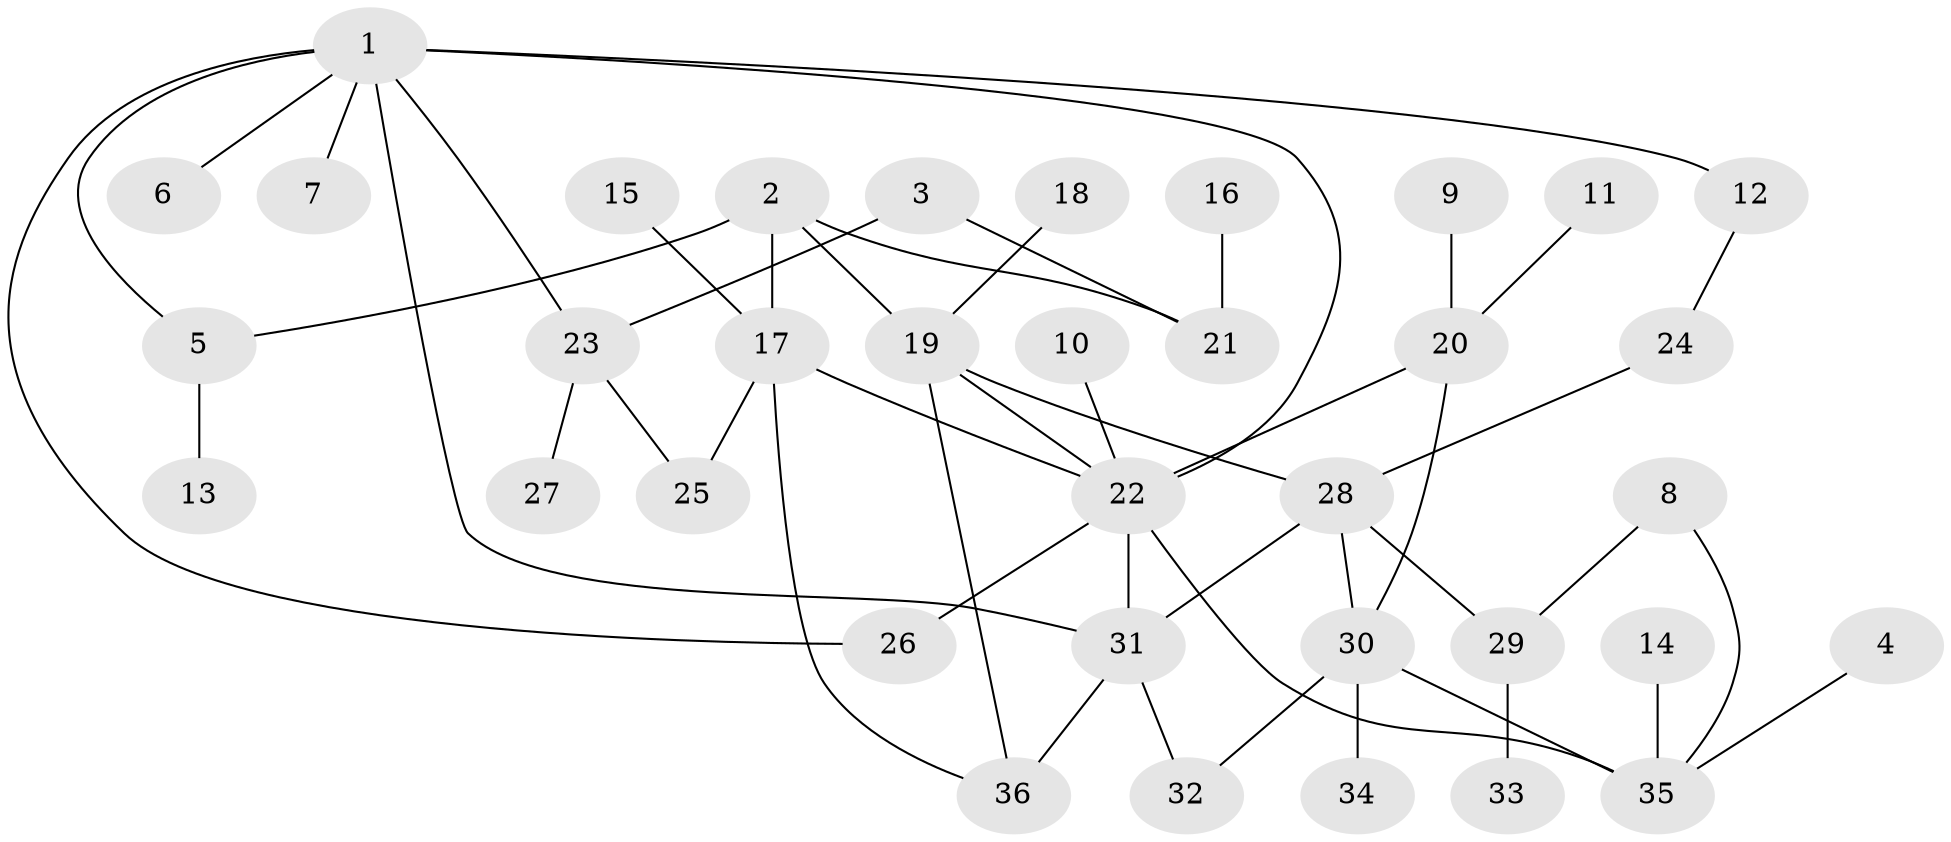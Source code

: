 // original degree distribution, {3: 0.14084507042253522, 6: 0.04225352112676056, 2: 0.30985915492957744, 8: 0.014084507042253521, 4: 0.09859154929577464, 1: 0.352112676056338, 7: 0.014084507042253521, 5: 0.028169014084507043}
// Generated by graph-tools (version 1.1) at 2025/25/03/09/25 03:25:27]
// undirected, 36 vertices, 49 edges
graph export_dot {
graph [start="1"]
  node [color=gray90,style=filled];
  1;
  2;
  3;
  4;
  5;
  6;
  7;
  8;
  9;
  10;
  11;
  12;
  13;
  14;
  15;
  16;
  17;
  18;
  19;
  20;
  21;
  22;
  23;
  24;
  25;
  26;
  27;
  28;
  29;
  30;
  31;
  32;
  33;
  34;
  35;
  36;
  1 -- 5 [weight=1.0];
  1 -- 6 [weight=1.0];
  1 -- 7 [weight=1.0];
  1 -- 12 [weight=1.0];
  1 -- 22 [weight=1.0];
  1 -- 23 [weight=1.0];
  1 -- 26 [weight=1.0];
  1 -- 31 [weight=1.0];
  2 -- 5 [weight=1.0];
  2 -- 17 [weight=1.0];
  2 -- 19 [weight=1.0];
  2 -- 21 [weight=1.0];
  3 -- 21 [weight=1.0];
  3 -- 23 [weight=1.0];
  4 -- 35 [weight=1.0];
  5 -- 13 [weight=1.0];
  8 -- 29 [weight=1.0];
  8 -- 35 [weight=1.0];
  9 -- 20 [weight=1.0];
  10 -- 22 [weight=1.0];
  11 -- 20 [weight=1.0];
  12 -- 24 [weight=1.0];
  14 -- 35 [weight=1.0];
  15 -- 17 [weight=1.0];
  16 -- 21 [weight=1.0];
  17 -- 22 [weight=1.0];
  17 -- 25 [weight=1.0];
  17 -- 36 [weight=1.0];
  18 -- 19 [weight=1.0];
  19 -- 22 [weight=1.0];
  19 -- 28 [weight=1.0];
  19 -- 36 [weight=1.0];
  20 -- 22 [weight=1.0];
  20 -- 30 [weight=1.0];
  22 -- 26 [weight=1.0];
  22 -- 31 [weight=1.0];
  22 -- 35 [weight=2.0];
  23 -- 25 [weight=1.0];
  23 -- 27 [weight=1.0];
  24 -- 28 [weight=1.0];
  28 -- 29 [weight=1.0];
  28 -- 30 [weight=1.0];
  28 -- 31 [weight=1.0];
  29 -- 33 [weight=1.0];
  30 -- 32 [weight=1.0];
  30 -- 34 [weight=1.0];
  30 -- 35 [weight=1.0];
  31 -- 32 [weight=1.0];
  31 -- 36 [weight=1.0];
}
